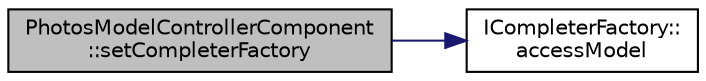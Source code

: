 digraph "PhotosModelControllerComponent::setCompleterFactory"
{
 // LATEX_PDF_SIZE
  edge [fontname="Helvetica",fontsize="10",labelfontname="Helvetica",labelfontsize="10"];
  node [fontname="Helvetica",fontsize="10",shape=record];
  rankdir="LR";
  Node1 [label="PhotosModelControllerComponent\l::setCompleterFactory",height=0.2,width=0.4,color="black", fillcolor="grey75", style="filled", fontcolor="black",tooltip=" "];
  Node1 -> Node2 [color="midnightblue",fontsize="10",style="solid",fontname="Helvetica"];
  Node2 [label="ICompleterFactory::\laccessModel",height=0.2,width=0.4,color="black", fillcolor="white", style="filled",URL="$struct_i_completer_factory.html#a6f44ddb33d2a9b70656a6fb76330d878",tooltip="access model with values for given tag type"];
}

